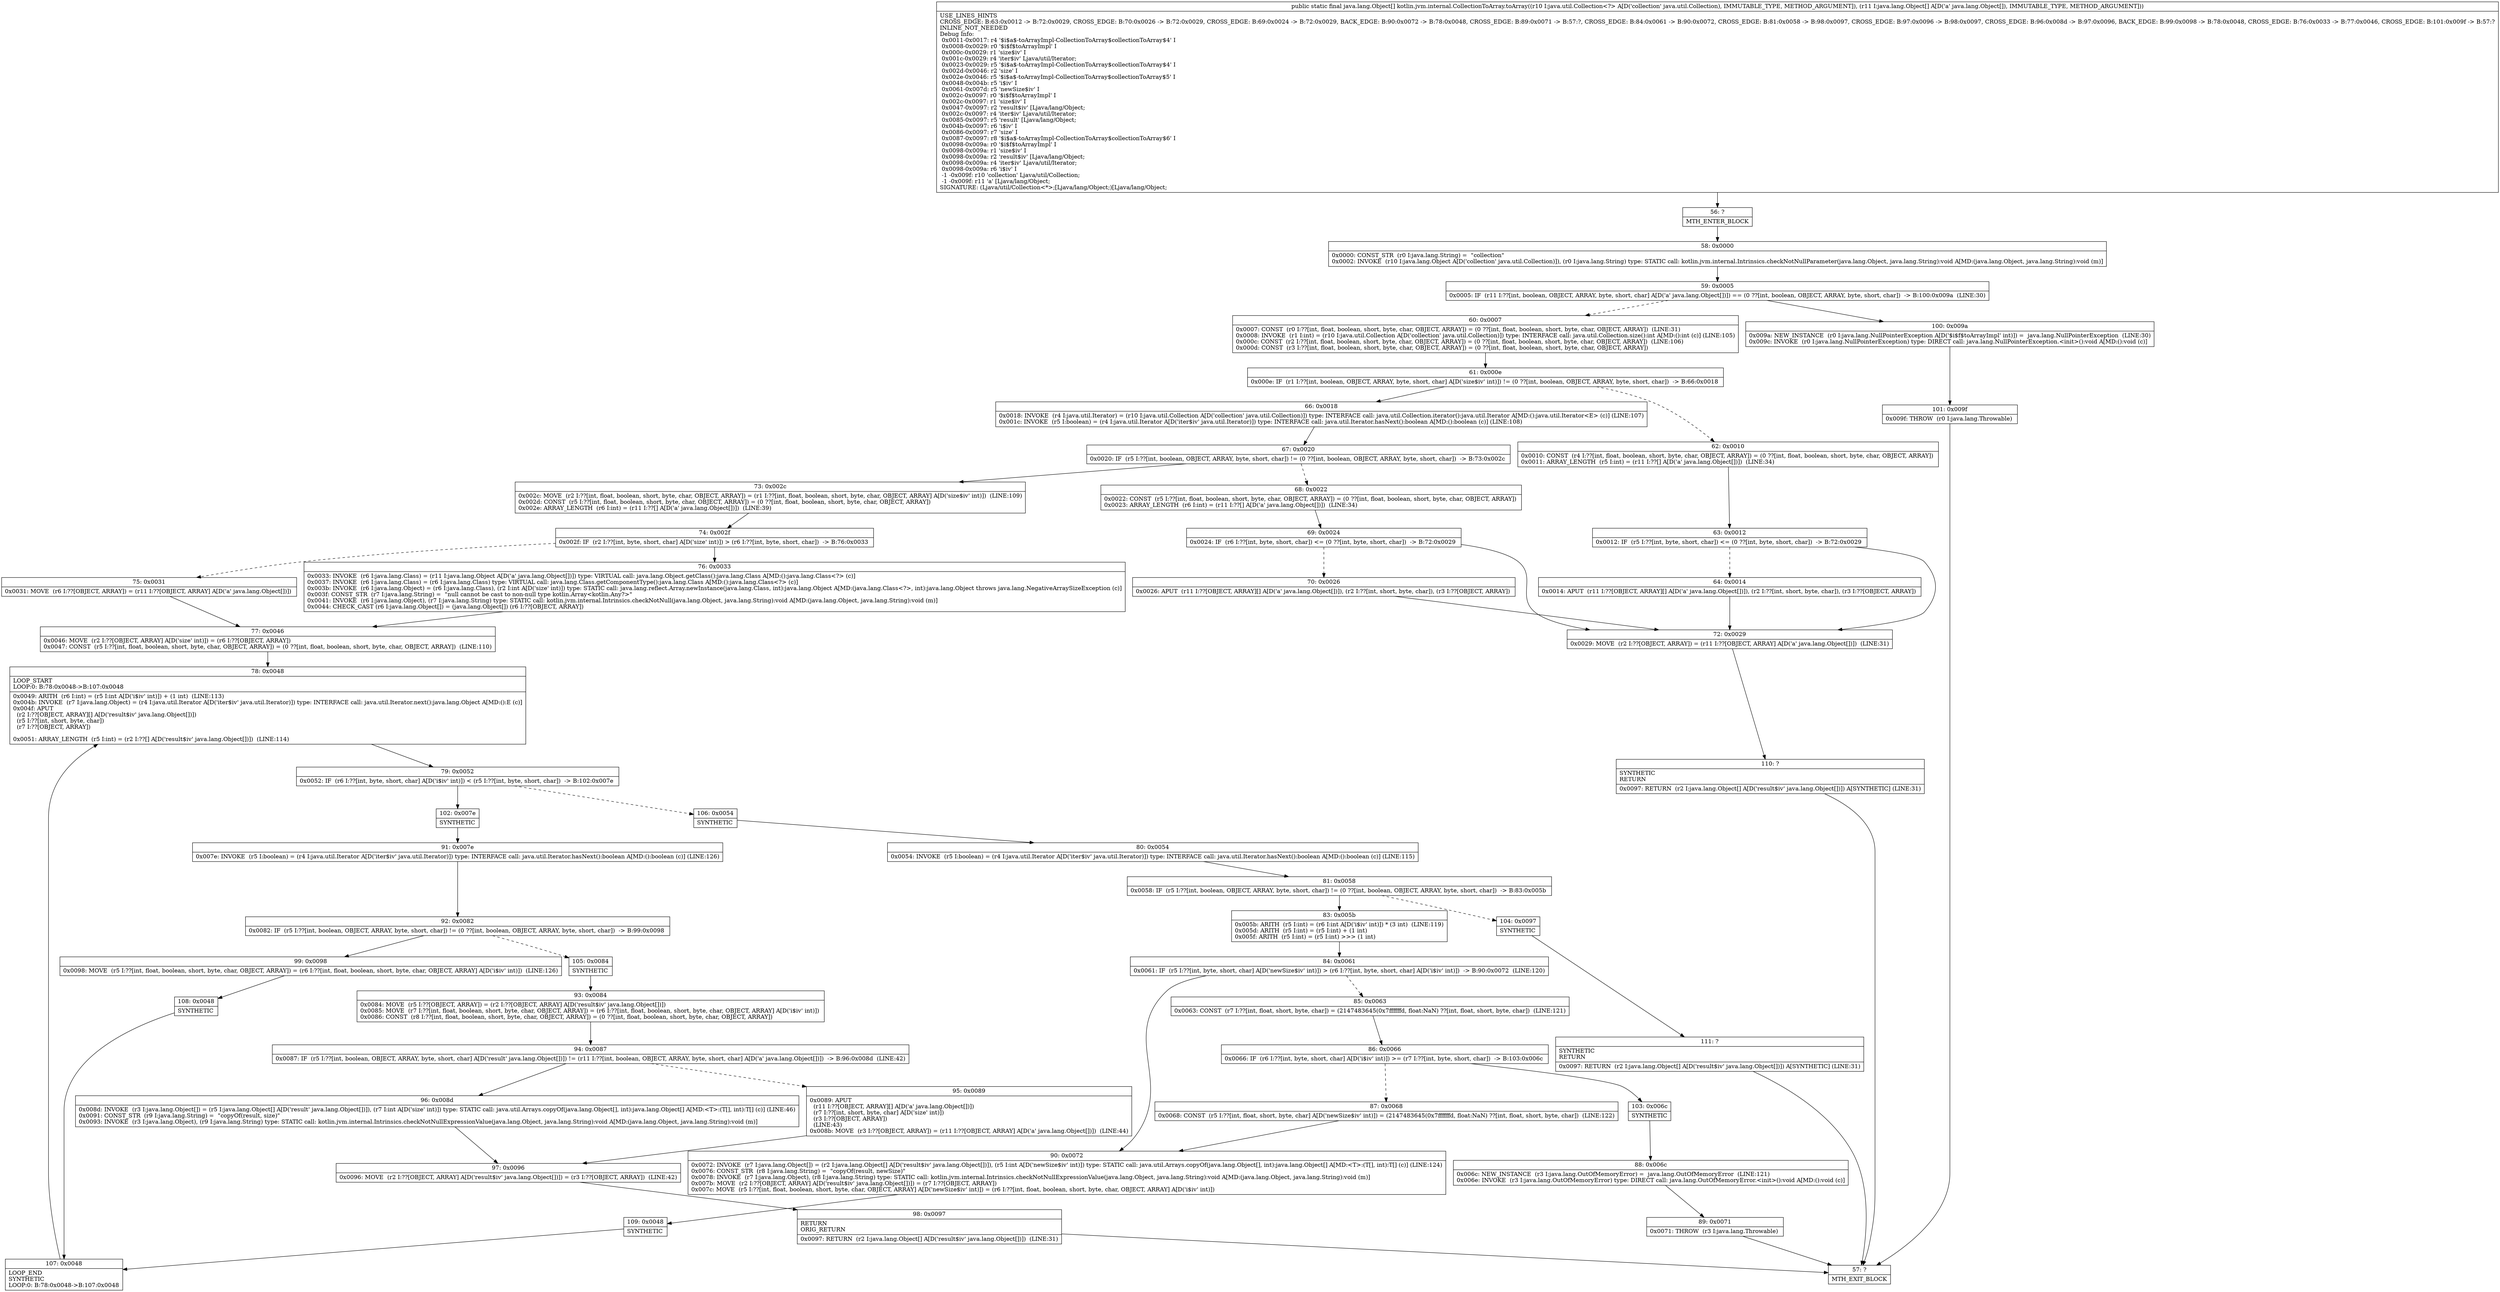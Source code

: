digraph "CFG forkotlin.jvm.internal.CollectionToArray.toArray(Ljava\/util\/Collection;[Ljava\/lang\/Object;)[Ljava\/lang\/Object;" {
Node_56 [shape=record,label="{56\:\ ?|MTH_ENTER_BLOCK\l}"];
Node_58 [shape=record,label="{58\:\ 0x0000|0x0000: CONST_STR  (r0 I:java.lang.String) =  \"collection\" \l0x0002: INVOKE  (r10 I:java.lang.Object A[D('collection' java.util.Collection)]), (r0 I:java.lang.String) type: STATIC call: kotlin.jvm.internal.Intrinsics.checkNotNullParameter(java.lang.Object, java.lang.String):void A[MD:(java.lang.Object, java.lang.String):void (m)]\l}"];
Node_59 [shape=record,label="{59\:\ 0x0005|0x0005: IF  (r11 I:??[int, boolean, OBJECT, ARRAY, byte, short, char] A[D('a' java.lang.Object[])]) == (0 ??[int, boolean, OBJECT, ARRAY, byte, short, char])  \-\> B:100:0x009a  (LINE:30)\l}"];
Node_60 [shape=record,label="{60\:\ 0x0007|0x0007: CONST  (r0 I:??[int, float, boolean, short, byte, char, OBJECT, ARRAY]) = (0 ??[int, float, boolean, short, byte, char, OBJECT, ARRAY])  (LINE:31)\l0x0008: INVOKE  (r1 I:int) = (r10 I:java.util.Collection A[D('collection' java.util.Collection)]) type: INTERFACE call: java.util.Collection.size():int A[MD:():int (c)] (LINE:105)\l0x000c: CONST  (r2 I:??[int, float, boolean, short, byte, char, OBJECT, ARRAY]) = (0 ??[int, float, boolean, short, byte, char, OBJECT, ARRAY])  (LINE:106)\l0x000d: CONST  (r3 I:??[int, float, boolean, short, byte, char, OBJECT, ARRAY]) = (0 ??[int, float, boolean, short, byte, char, OBJECT, ARRAY]) \l}"];
Node_61 [shape=record,label="{61\:\ 0x000e|0x000e: IF  (r1 I:??[int, boolean, OBJECT, ARRAY, byte, short, char] A[D('size$iv' int)]) != (0 ??[int, boolean, OBJECT, ARRAY, byte, short, char])  \-\> B:66:0x0018 \l}"];
Node_62 [shape=record,label="{62\:\ 0x0010|0x0010: CONST  (r4 I:??[int, float, boolean, short, byte, char, OBJECT, ARRAY]) = (0 ??[int, float, boolean, short, byte, char, OBJECT, ARRAY]) \l0x0011: ARRAY_LENGTH  (r5 I:int) = (r11 I:??[] A[D('a' java.lang.Object[])])  (LINE:34)\l}"];
Node_63 [shape=record,label="{63\:\ 0x0012|0x0012: IF  (r5 I:??[int, byte, short, char]) \<= (0 ??[int, byte, short, char])  \-\> B:72:0x0029 \l}"];
Node_64 [shape=record,label="{64\:\ 0x0014|0x0014: APUT  (r11 I:??[OBJECT, ARRAY][] A[D('a' java.lang.Object[])]), (r2 I:??[int, short, byte, char]), (r3 I:??[OBJECT, ARRAY]) \l}"];
Node_72 [shape=record,label="{72\:\ 0x0029|0x0029: MOVE  (r2 I:??[OBJECT, ARRAY]) = (r11 I:??[OBJECT, ARRAY] A[D('a' java.lang.Object[])])  (LINE:31)\l}"];
Node_110 [shape=record,label="{110\:\ ?|SYNTHETIC\lRETURN\l|0x0097: RETURN  (r2 I:java.lang.Object[] A[D('result$iv' java.lang.Object[])]) A[SYNTHETIC] (LINE:31)\l}"];
Node_57 [shape=record,label="{57\:\ ?|MTH_EXIT_BLOCK\l}"];
Node_66 [shape=record,label="{66\:\ 0x0018|0x0018: INVOKE  (r4 I:java.util.Iterator) = (r10 I:java.util.Collection A[D('collection' java.util.Collection)]) type: INTERFACE call: java.util.Collection.iterator():java.util.Iterator A[MD:():java.util.Iterator\<E\> (c)] (LINE:107)\l0x001c: INVOKE  (r5 I:boolean) = (r4 I:java.util.Iterator A[D('iter$iv' java.util.Iterator)]) type: INTERFACE call: java.util.Iterator.hasNext():boolean A[MD:():boolean (c)] (LINE:108)\l}"];
Node_67 [shape=record,label="{67\:\ 0x0020|0x0020: IF  (r5 I:??[int, boolean, OBJECT, ARRAY, byte, short, char]) != (0 ??[int, boolean, OBJECT, ARRAY, byte, short, char])  \-\> B:73:0x002c \l}"];
Node_68 [shape=record,label="{68\:\ 0x0022|0x0022: CONST  (r5 I:??[int, float, boolean, short, byte, char, OBJECT, ARRAY]) = (0 ??[int, float, boolean, short, byte, char, OBJECT, ARRAY]) \l0x0023: ARRAY_LENGTH  (r6 I:int) = (r11 I:??[] A[D('a' java.lang.Object[])])  (LINE:34)\l}"];
Node_69 [shape=record,label="{69\:\ 0x0024|0x0024: IF  (r6 I:??[int, byte, short, char]) \<= (0 ??[int, byte, short, char])  \-\> B:72:0x0029 \l}"];
Node_70 [shape=record,label="{70\:\ 0x0026|0x0026: APUT  (r11 I:??[OBJECT, ARRAY][] A[D('a' java.lang.Object[])]), (r2 I:??[int, short, byte, char]), (r3 I:??[OBJECT, ARRAY]) \l}"];
Node_73 [shape=record,label="{73\:\ 0x002c|0x002c: MOVE  (r2 I:??[int, float, boolean, short, byte, char, OBJECT, ARRAY]) = (r1 I:??[int, float, boolean, short, byte, char, OBJECT, ARRAY] A[D('size$iv' int)])  (LINE:109)\l0x002d: CONST  (r5 I:??[int, float, boolean, short, byte, char, OBJECT, ARRAY]) = (0 ??[int, float, boolean, short, byte, char, OBJECT, ARRAY]) \l0x002e: ARRAY_LENGTH  (r6 I:int) = (r11 I:??[] A[D('a' java.lang.Object[])])  (LINE:39)\l}"];
Node_74 [shape=record,label="{74\:\ 0x002f|0x002f: IF  (r2 I:??[int, byte, short, char] A[D('size' int)]) \> (r6 I:??[int, byte, short, char])  \-\> B:76:0x0033 \l}"];
Node_75 [shape=record,label="{75\:\ 0x0031|0x0031: MOVE  (r6 I:??[OBJECT, ARRAY]) = (r11 I:??[OBJECT, ARRAY] A[D('a' java.lang.Object[])]) \l}"];
Node_77 [shape=record,label="{77\:\ 0x0046|0x0046: MOVE  (r2 I:??[OBJECT, ARRAY] A[D('size' int)]) = (r6 I:??[OBJECT, ARRAY]) \l0x0047: CONST  (r5 I:??[int, float, boolean, short, byte, char, OBJECT, ARRAY]) = (0 ??[int, float, boolean, short, byte, char, OBJECT, ARRAY])  (LINE:110)\l}"];
Node_78 [shape=record,label="{78\:\ 0x0048|LOOP_START\lLOOP:0: B:78:0x0048\-\>B:107:0x0048\l|0x0049: ARITH  (r6 I:int) = (r5 I:int A[D('i$iv' int)]) + (1 int)  (LINE:113)\l0x004b: INVOKE  (r7 I:java.lang.Object) = (r4 I:java.util.Iterator A[D('iter$iv' java.util.Iterator)]) type: INTERFACE call: java.util.Iterator.next():java.lang.Object A[MD:():E (c)]\l0x004f: APUT  \l  (r2 I:??[OBJECT, ARRAY][] A[D('result$iv' java.lang.Object[])])\l  (r5 I:??[int, short, byte, char])\l  (r7 I:??[OBJECT, ARRAY])\l \l0x0051: ARRAY_LENGTH  (r5 I:int) = (r2 I:??[] A[D('result$iv' java.lang.Object[])])  (LINE:114)\l}"];
Node_79 [shape=record,label="{79\:\ 0x0052|0x0052: IF  (r6 I:??[int, byte, short, char] A[D('i$iv' int)]) \< (r5 I:??[int, byte, short, char])  \-\> B:102:0x007e \l}"];
Node_102 [shape=record,label="{102\:\ 0x007e|SYNTHETIC\l}"];
Node_91 [shape=record,label="{91\:\ 0x007e|0x007e: INVOKE  (r5 I:boolean) = (r4 I:java.util.Iterator A[D('iter$iv' java.util.Iterator)]) type: INTERFACE call: java.util.Iterator.hasNext():boolean A[MD:():boolean (c)] (LINE:126)\l}"];
Node_92 [shape=record,label="{92\:\ 0x0082|0x0082: IF  (r5 I:??[int, boolean, OBJECT, ARRAY, byte, short, char]) != (0 ??[int, boolean, OBJECT, ARRAY, byte, short, char])  \-\> B:99:0x0098 \l}"];
Node_99 [shape=record,label="{99\:\ 0x0098|0x0098: MOVE  (r5 I:??[int, float, boolean, short, byte, char, OBJECT, ARRAY]) = (r6 I:??[int, float, boolean, short, byte, char, OBJECT, ARRAY] A[D('i$iv' int)])  (LINE:126)\l}"];
Node_108 [shape=record,label="{108\:\ 0x0048|SYNTHETIC\l}"];
Node_107 [shape=record,label="{107\:\ 0x0048|LOOP_END\lSYNTHETIC\lLOOP:0: B:78:0x0048\-\>B:107:0x0048\l}"];
Node_105 [shape=record,label="{105\:\ 0x0084|SYNTHETIC\l}"];
Node_93 [shape=record,label="{93\:\ 0x0084|0x0084: MOVE  (r5 I:??[OBJECT, ARRAY]) = (r2 I:??[OBJECT, ARRAY] A[D('result$iv' java.lang.Object[])]) \l0x0085: MOVE  (r7 I:??[int, float, boolean, short, byte, char, OBJECT, ARRAY]) = (r6 I:??[int, float, boolean, short, byte, char, OBJECT, ARRAY] A[D('i$iv' int)]) \l0x0086: CONST  (r8 I:??[int, float, boolean, short, byte, char, OBJECT, ARRAY]) = (0 ??[int, float, boolean, short, byte, char, OBJECT, ARRAY]) \l}"];
Node_94 [shape=record,label="{94\:\ 0x0087|0x0087: IF  (r5 I:??[int, boolean, OBJECT, ARRAY, byte, short, char] A[D('result' java.lang.Object[])]) != (r11 I:??[int, boolean, OBJECT, ARRAY, byte, short, char] A[D('a' java.lang.Object[])])  \-\> B:96:0x008d  (LINE:42)\l}"];
Node_95 [shape=record,label="{95\:\ 0x0089|0x0089: APUT  \l  (r11 I:??[OBJECT, ARRAY][] A[D('a' java.lang.Object[])])\l  (r7 I:??[int, short, byte, char] A[D('size' int)])\l  (r3 I:??[OBJECT, ARRAY])\l  (LINE:43)\l0x008b: MOVE  (r3 I:??[OBJECT, ARRAY]) = (r11 I:??[OBJECT, ARRAY] A[D('a' java.lang.Object[])])  (LINE:44)\l}"];
Node_97 [shape=record,label="{97\:\ 0x0096|0x0096: MOVE  (r2 I:??[OBJECT, ARRAY] A[D('result$iv' java.lang.Object[])]) = (r3 I:??[OBJECT, ARRAY])  (LINE:42)\l}"];
Node_98 [shape=record,label="{98\:\ 0x0097|RETURN\lORIG_RETURN\l|0x0097: RETURN  (r2 I:java.lang.Object[] A[D('result$iv' java.lang.Object[])])  (LINE:31)\l}"];
Node_96 [shape=record,label="{96\:\ 0x008d|0x008d: INVOKE  (r3 I:java.lang.Object[]) = (r5 I:java.lang.Object[] A[D('result' java.lang.Object[])]), (r7 I:int A[D('size' int)]) type: STATIC call: java.util.Arrays.copyOf(java.lang.Object[], int):java.lang.Object[] A[MD:\<T\>:(T[], int):T[] (c)] (LINE:46)\l0x0091: CONST_STR  (r9 I:java.lang.String) =  \"copyOf(result, size)\" \l0x0093: INVOKE  (r3 I:java.lang.Object), (r9 I:java.lang.String) type: STATIC call: kotlin.jvm.internal.Intrinsics.checkNotNullExpressionValue(java.lang.Object, java.lang.String):void A[MD:(java.lang.Object, java.lang.String):void (m)]\l}"];
Node_106 [shape=record,label="{106\:\ 0x0054|SYNTHETIC\l}"];
Node_80 [shape=record,label="{80\:\ 0x0054|0x0054: INVOKE  (r5 I:boolean) = (r4 I:java.util.Iterator A[D('iter$iv' java.util.Iterator)]) type: INTERFACE call: java.util.Iterator.hasNext():boolean A[MD:():boolean (c)] (LINE:115)\l}"];
Node_81 [shape=record,label="{81\:\ 0x0058|0x0058: IF  (r5 I:??[int, boolean, OBJECT, ARRAY, byte, short, char]) != (0 ??[int, boolean, OBJECT, ARRAY, byte, short, char])  \-\> B:83:0x005b \l}"];
Node_83 [shape=record,label="{83\:\ 0x005b|0x005b: ARITH  (r5 I:int) = (r6 I:int A[D('i$iv' int)]) * (3 int)  (LINE:119)\l0x005d: ARITH  (r5 I:int) = (r5 I:int) + (1 int) \l0x005f: ARITH  (r5 I:int) = (r5 I:int) \>\>\> (1 int) \l}"];
Node_84 [shape=record,label="{84\:\ 0x0061|0x0061: IF  (r5 I:??[int, byte, short, char] A[D('newSize$iv' int)]) \> (r6 I:??[int, byte, short, char] A[D('i$iv' int)])  \-\> B:90:0x0072  (LINE:120)\l}"];
Node_85 [shape=record,label="{85\:\ 0x0063|0x0063: CONST  (r7 I:??[int, float, short, byte, char]) = (2147483645(0x7ffffffd, float:NaN) ??[int, float, short, byte, char])  (LINE:121)\l}"];
Node_86 [shape=record,label="{86\:\ 0x0066|0x0066: IF  (r6 I:??[int, byte, short, char] A[D('i$iv' int)]) \>= (r7 I:??[int, byte, short, char])  \-\> B:103:0x006c \l}"];
Node_87 [shape=record,label="{87\:\ 0x0068|0x0068: CONST  (r5 I:??[int, float, short, byte, char] A[D('newSize$iv' int)]) = (2147483645(0x7ffffffd, float:NaN) ??[int, float, short, byte, char])  (LINE:122)\l}"];
Node_103 [shape=record,label="{103\:\ 0x006c|SYNTHETIC\l}"];
Node_88 [shape=record,label="{88\:\ 0x006c|0x006c: NEW_INSTANCE  (r3 I:java.lang.OutOfMemoryError) =  java.lang.OutOfMemoryError  (LINE:121)\l0x006e: INVOKE  (r3 I:java.lang.OutOfMemoryError) type: DIRECT call: java.lang.OutOfMemoryError.\<init\>():void A[MD:():void (c)]\l}"];
Node_89 [shape=record,label="{89\:\ 0x0071|0x0071: THROW  (r3 I:java.lang.Throwable) \l}"];
Node_90 [shape=record,label="{90\:\ 0x0072|0x0072: INVOKE  (r7 I:java.lang.Object[]) = (r2 I:java.lang.Object[] A[D('result$iv' java.lang.Object[])]), (r5 I:int A[D('newSize$iv' int)]) type: STATIC call: java.util.Arrays.copyOf(java.lang.Object[], int):java.lang.Object[] A[MD:\<T\>:(T[], int):T[] (c)] (LINE:124)\l0x0076: CONST_STR  (r8 I:java.lang.String) =  \"copyOf(result, newSize)\" \l0x0078: INVOKE  (r7 I:java.lang.Object), (r8 I:java.lang.String) type: STATIC call: kotlin.jvm.internal.Intrinsics.checkNotNullExpressionValue(java.lang.Object, java.lang.String):void A[MD:(java.lang.Object, java.lang.String):void (m)]\l0x007b: MOVE  (r2 I:??[OBJECT, ARRAY] A[D('result$iv' java.lang.Object[])]) = (r7 I:??[OBJECT, ARRAY]) \l0x007c: MOVE  (r5 I:??[int, float, boolean, short, byte, char, OBJECT, ARRAY] A[D('newSize$iv' int)]) = (r6 I:??[int, float, boolean, short, byte, char, OBJECT, ARRAY] A[D('i$iv' int)]) \l}"];
Node_109 [shape=record,label="{109\:\ 0x0048|SYNTHETIC\l}"];
Node_104 [shape=record,label="{104\:\ 0x0097|SYNTHETIC\l}"];
Node_111 [shape=record,label="{111\:\ ?|SYNTHETIC\lRETURN\l|0x0097: RETURN  (r2 I:java.lang.Object[] A[D('result$iv' java.lang.Object[])]) A[SYNTHETIC] (LINE:31)\l}"];
Node_76 [shape=record,label="{76\:\ 0x0033|0x0033: INVOKE  (r6 I:java.lang.Class) = (r11 I:java.lang.Object A[D('a' java.lang.Object[])]) type: VIRTUAL call: java.lang.Object.getClass():java.lang.Class A[MD:():java.lang.Class\<?\> (c)]\l0x0037: INVOKE  (r6 I:java.lang.Class) = (r6 I:java.lang.Class) type: VIRTUAL call: java.lang.Class.getComponentType():java.lang.Class A[MD:():java.lang.Class\<?\> (c)]\l0x003b: INVOKE  (r6 I:java.lang.Object) = (r6 I:java.lang.Class), (r2 I:int A[D('size' int)]) type: STATIC call: java.lang.reflect.Array.newInstance(java.lang.Class, int):java.lang.Object A[MD:(java.lang.Class\<?\>, int):java.lang.Object throws java.lang.NegativeArraySizeException (c)]\l0x003f: CONST_STR  (r7 I:java.lang.String) =  \"null cannot be cast to non\-null type kotlin.Array\<kotlin.Any?\>\" \l0x0041: INVOKE  (r6 I:java.lang.Object), (r7 I:java.lang.String) type: STATIC call: kotlin.jvm.internal.Intrinsics.checkNotNull(java.lang.Object, java.lang.String):void A[MD:(java.lang.Object, java.lang.String):void (m)]\l0x0044: CHECK_CAST (r6 I:java.lang.Object[]) = (java.lang.Object[]) (r6 I:??[OBJECT, ARRAY]) \l}"];
Node_100 [shape=record,label="{100\:\ 0x009a|0x009a: NEW_INSTANCE  (r0 I:java.lang.NullPointerException A[D('$i$f$toArrayImpl' int)]) =  java.lang.NullPointerException  (LINE:30)\l0x009c: INVOKE  (r0 I:java.lang.NullPointerException) type: DIRECT call: java.lang.NullPointerException.\<init\>():void A[MD:():void (c)]\l}"];
Node_101 [shape=record,label="{101\:\ 0x009f|0x009f: THROW  (r0 I:java.lang.Throwable) \l}"];
MethodNode[shape=record,label="{public static final java.lang.Object[] kotlin.jvm.internal.CollectionToArray.toArray((r10 I:java.util.Collection\<?\> A[D('collection' java.util.Collection), IMMUTABLE_TYPE, METHOD_ARGUMENT]), (r11 I:java.lang.Object[] A[D('a' java.lang.Object[]), IMMUTABLE_TYPE, METHOD_ARGUMENT]))  | USE_LINES_HINTS\lCROSS_EDGE: B:63:0x0012 \-\> B:72:0x0029, CROSS_EDGE: B:70:0x0026 \-\> B:72:0x0029, CROSS_EDGE: B:69:0x0024 \-\> B:72:0x0029, BACK_EDGE: B:90:0x0072 \-\> B:78:0x0048, CROSS_EDGE: B:89:0x0071 \-\> B:57:?, CROSS_EDGE: B:84:0x0061 \-\> B:90:0x0072, CROSS_EDGE: B:81:0x0058 \-\> B:98:0x0097, CROSS_EDGE: B:97:0x0096 \-\> B:98:0x0097, CROSS_EDGE: B:96:0x008d \-\> B:97:0x0096, BACK_EDGE: B:99:0x0098 \-\> B:78:0x0048, CROSS_EDGE: B:76:0x0033 \-\> B:77:0x0046, CROSS_EDGE: B:101:0x009f \-\> B:57:?\lINLINE_NOT_NEEDED\lDebug Info:\l  0x0011\-0x0017: r4 '$i$a$\-toArrayImpl\-CollectionToArray$collectionToArray$4' I\l  0x0008\-0x0029: r0 '$i$f$toArrayImpl' I\l  0x000c\-0x0029: r1 'size$iv' I\l  0x001c\-0x0029: r4 'iter$iv' Ljava\/util\/Iterator;\l  0x0023\-0x0029: r5 '$i$a$\-toArrayImpl\-CollectionToArray$collectionToArray$4' I\l  0x002d\-0x0046: r2 'size' I\l  0x002e\-0x0046: r5 '$i$a$\-toArrayImpl\-CollectionToArray$collectionToArray$5' I\l  0x0048\-0x004b: r5 'i$iv' I\l  0x0061\-0x007d: r5 'newSize$iv' I\l  0x002c\-0x0097: r0 '$i$f$toArrayImpl' I\l  0x002c\-0x0097: r1 'size$iv' I\l  0x0047\-0x0097: r2 'result$iv' [Ljava\/lang\/Object;\l  0x002c\-0x0097: r4 'iter$iv' Ljava\/util\/Iterator;\l  0x0085\-0x0097: r5 'result' [Ljava\/lang\/Object;\l  0x004b\-0x0097: r6 'i$iv' I\l  0x0086\-0x0097: r7 'size' I\l  0x0087\-0x0097: r8 '$i$a$\-toArrayImpl\-CollectionToArray$collectionToArray$6' I\l  0x0098\-0x009a: r0 '$i$f$toArrayImpl' I\l  0x0098\-0x009a: r1 'size$iv' I\l  0x0098\-0x009a: r2 'result$iv' [Ljava\/lang\/Object;\l  0x0098\-0x009a: r4 'iter$iv' Ljava\/util\/Iterator;\l  0x0098\-0x009a: r6 'i$iv' I\l  \-1 \-0x009f: r10 'collection' Ljava\/util\/Collection;\l  \-1 \-0x009f: r11 'a' [Ljava\/lang\/Object;\lSIGNATURE: (Ljava\/util\/Collection\<*\>;[Ljava\/lang\/Object;)[Ljava\/lang\/Object;\l}"];
MethodNode -> Node_56;Node_56 -> Node_58;
Node_58 -> Node_59;
Node_59 -> Node_60[style=dashed];
Node_59 -> Node_100;
Node_60 -> Node_61;
Node_61 -> Node_62[style=dashed];
Node_61 -> Node_66;
Node_62 -> Node_63;
Node_63 -> Node_64[style=dashed];
Node_63 -> Node_72;
Node_64 -> Node_72;
Node_72 -> Node_110;
Node_110 -> Node_57;
Node_66 -> Node_67;
Node_67 -> Node_68[style=dashed];
Node_67 -> Node_73;
Node_68 -> Node_69;
Node_69 -> Node_70[style=dashed];
Node_69 -> Node_72;
Node_70 -> Node_72;
Node_73 -> Node_74;
Node_74 -> Node_75[style=dashed];
Node_74 -> Node_76;
Node_75 -> Node_77;
Node_77 -> Node_78;
Node_78 -> Node_79;
Node_79 -> Node_102;
Node_79 -> Node_106[style=dashed];
Node_102 -> Node_91;
Node_91 -> Node_92;
Node_92 -> Node_99;
Node_92 -> Node_105[style=dashed];
Node_99 -> Node_108;
Node_108 -> Node_107;
Node_107 -> Node_78;
Node_105 -> Node_93;
Node_93 -> Node_94;
Node_94 -> Node_95[style=dashed];
Node_94 -> Node_96;
Node_95 -> Node_97;
Node_97 -> Node_98;
Node_98 -> Node_57;
Node_96 -> Node_97;
Node_106 -> Node_80;
Node_80 -> Node_81;
Node_81 -> Node_83;
Node_81 -> Node_104[style=dashed];
Node_83 -> Node_84;
Node_84 -> Node_85[style=dashed];
Node_84 -> Node_90;
Node_85 -> Node_86;
Node_86 -> Node_87[style=dashed];
Node_86 -> Node_103;
Node_87 -> Node_90;
Node_103 -> Node_88;
Node_88 -> Node_89;
Node_89 -> Node_57;
Node_90 -> Node_109;
Node_109 -> Node_107;
Node_104 -> Node_111;
Node_111 -> Node_57;
Node_76 -> Node_77;
Node_100 -> Node_101;
Node_101 -> Node_57;
}

